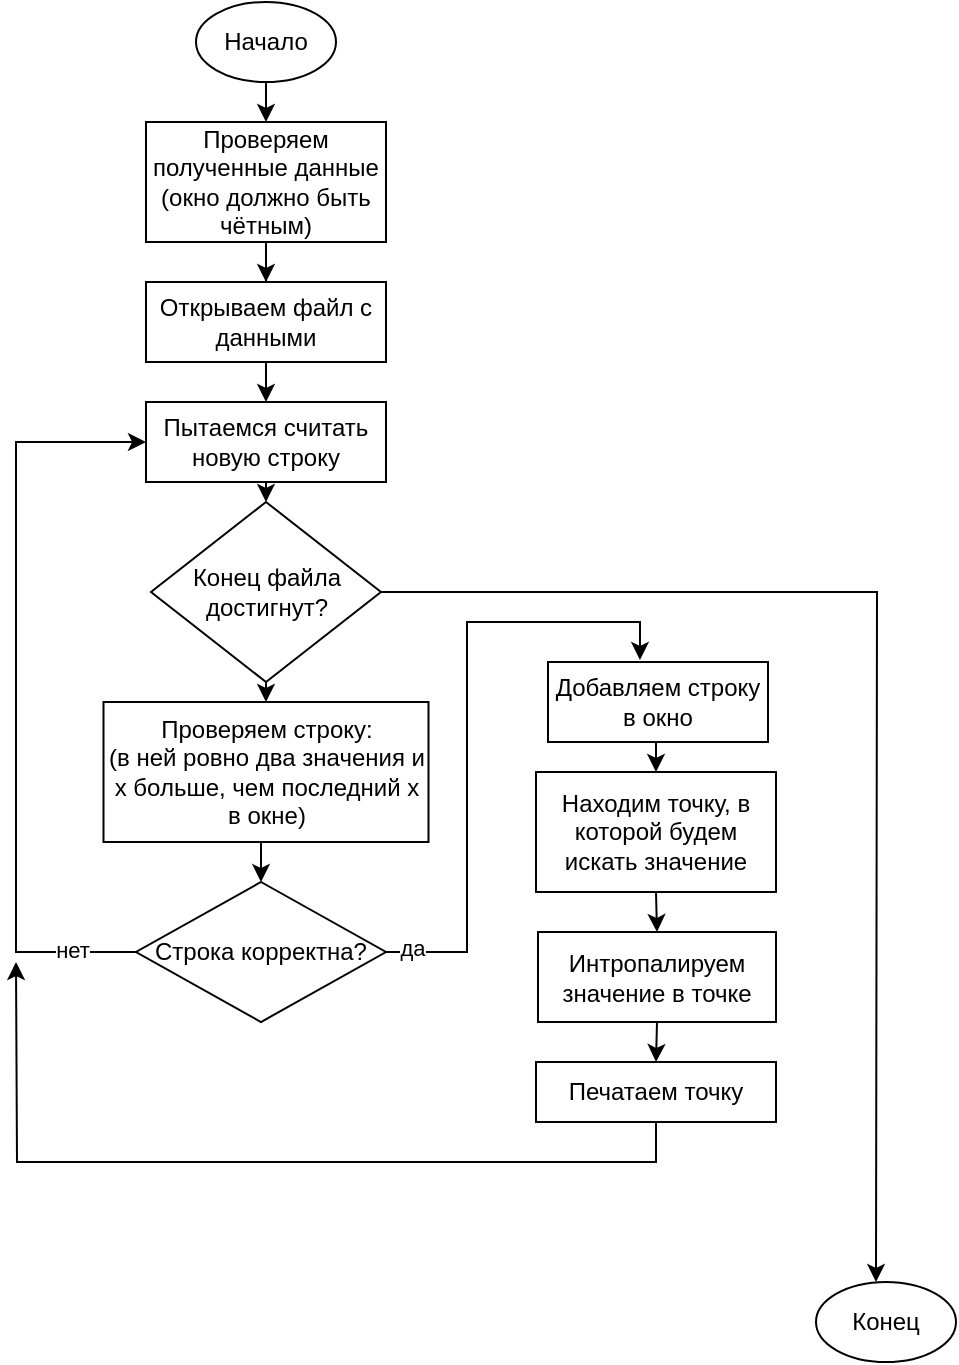 <mxfile version="23.1.1" type="device">
  <diagram name="Страница — 1" id="q9Jq04ZlBXQn16gO5zTI">
    <mxGraphModel dx="1386" dy="807" grid="1" gridSize="10" guides="1" tooltips="1" connect="1" arrows="1" fold="1" page="1" pageScale="1" pageWidth="827" pageHeight="1169" math="0" shadow="0">
      <root>
        <mxCell id="0" />
        <mxCell id="1" parent="0" />
        <mxCell id="cns4iKULPy71R7wLpLsw-28" style="edgeStyle=orthogonalEdgeStyle;rounded=0;orthogonalLoop=1;jettySize=auto;html=1;exitX=0.5;exitY=1;exitDx=0;exitDy=0;entryX=0.5;entryY=0;entryDx=0;entryDy=0;" edge="1" parent="1" source="cns4iKULPy71R7wLpLsw-1" target="cns4iKULPy71R7wLpLsw-2">
          <mxGeometry relative="1" as="geometry" />
        </mxCell>
        <mxCell id="cns4iKULPy71R7wLpLsw-1" value="Начало" style="ellipse;whiteSpace=wrap;html=1;" vertex="1" parent="1">
          <mxGeometry x="320" y="20" width="70" height="40" as="geometry" />
        </mxCell>
        <mxCell id="cns4iKULPy71R7wLpLsw-23" style="edgeStyle=orthogonalEdgeStyle;rounded=0;orthogonalLoop=1;jettySize=auto;html=1;exitX=0.5;exitY=1;exitDx=0;exitDy=0;" edge="1" parent="1" source="cns4iKULPy71R7wLpLsw-2" target="cns4iKULPy71R7wLpLsw-3">
          <mxGeometry relative="1" as="geometry" />
        </mxCell>
        <mxCell id="cns4iKULPy71R7wLpLsw-2" value="Проверяем полученные данные&lt;br&gt;(окно должно быть чётным)" style="rounded=0;whiteSpace=wrap;html=1;" vertex="1" parent="1">
          <mxGeometry x="295" y="80" width="120" height="60" as="geometry" />
        </mxCell>
        <mxCell id="cns4iKULPy71R7wLpLsw-24" style="edgeStyle=orthogonalEdgeStyle;rounded=0;orthogonalLoop=1;jettySize=auto;html=1;exitX=0.5;exitY=1;exitDx=0;exitDy=0;entryX=0.5;entryY=0;entryDx=0;entryDy=0;" edge="1" parent="1" source="cns4iKULPy71R7wLpLsw-3" target="cns4iKULPy71R7wLpLsw-4">
          <mxGeometry relative="1" as="geometry" />
        </mxCell>
        <mxCell id="cns4iKULPy71R7wLpLsw-3" value="Открываем файл с данными" style="rounded=0;whiteSpace=wrap;html=1;" vertex="1" parent="1">
          <mxGeometry x="295" y="160" width="120" height="40" as="geometry" />
        </mxCell>
        <mxCell id="cns4iKULPy71R7wLpLsw-25" style="edgeStyle=orthogonalEdgeStyle;rounded=0;orthogonalLoop=1;jettySize=auto;html=1;exitX=0.5;exitY=1;exitDx=0;exitDy=0;entryX=0.5;entryY=0;entryDx=0;entryDy=0;" edge="1" parent="1" source="cns4iKULPy71R7wLpLsw-4" target="cns4iKULPy71R7wLpLsw-5">
          <mxGeometry relative="1" as="geometry" />
        </mxCell>
        <mxCell id="cns4iKULPy71R7wLpLsw-4" value="Пытаемся считать новую строку" style="rounded=0;whiteSpace=wrap;html=1;" vertex="1" parent="1">
          <mxGeometry x="295" y="220" width="120" height="40" as="geometry" />
        </mxCell>
        <mxCell id="cns4iKULPy71R7wLpLsw-26" style="edgeStyle=orthogonalEdgeStyle;rounded=0;orthogonalLoop=1;jettySize=auto;html=1;exitX=0.5;exitY=1;exitDx=0;exitDy=0;entryX=0.5;entryY=0;entryDx=0;entryDy=0;" edge="1" parent="1" source="cns4iKULPy71R7wLpLsw-5" target="cns4iKULPy71R7wLpLsw-8">
          <mxGeometry relative="1" as="geometry" />
        </mxCell>
        <mxCell id="cns4iKULPy71R7wLpLsw-30" style="edgeStyle=orthogonalEdgeStyle;rounded=0;orthogonalLoop=1;jettySize=auto;html=1;exitX=1;exitY=0.5;exitDx=0;exitDy=0;" edge="1" parent="1" source="cns4iKULPy71R7wLpLsw-5">
          <mxGeometry relative="1" as="geometry">
            <mxPoint x="660" y="660" as="targetPoint" />
          </mxGeometry>
        </mxCell>
        <mxCell id="cns4iKULPy71R7wLpLsw-5" value="Конец файла достигнут?" style="rhombus;whiteSpace=wrap;html=1;" vertex="1" parent="1">
          <mxGeometry x="297.5" y="270" width="115" height="90" as="geometry" />
        </mxCell>
        <mxCell id="cns4iKULPy71R7wLpLsw-27" style="edgeStyle=orthogonalEdgeStyle;rounded=0;orthogonalLoop=1;jettySize=auto;html=1;exitX=0.5;exitY=1;exitDx=0;exitDy=0;entryX=0.5;entryY=0;entryDx=0;entryDy=0;" edge="1" parent="1" source="cns4iKULPy71R7wLpLsw-8" target="cns4iKULPy71R7wLpLsw-9">
          <mxGeometry relative="1" as="geometry" />
        </mxCell>
        <mxCell id="cns4iKULPy71R7wLpLsw-8" value="Проверяем строку:&lt;br&gt;(в ней ровно два значения и х больше, чем последний х в окне)" style="rounded=0;whiteSpace=wrap;html=1;" vertex="1" parent="1">
          <mxGeometry x="273.75" y="370" width="162.5" height="70" as="geometry" />
        </mxCell>
        <mxCell id="cns4iKULPy71R7wLpLsw-10" style="edgeStyle=orthogonalEdgeStyle;rounded=0;orthogonalLoop=1;jettySize=auto;html=1;exitX=0;exitY=0.5;exitDx=0;exitDy=0;entryX=0;entryY=0.5;entryDx=0;entryDy=0;" edge="1" parent="1" source="cns4iKULPy71R7wLpLsw-9" target="cns4iKULPy71R7wLpLsw-4">
          <mxGeometry relative="1" as="geometry">
            <Array as="points">
              <mxPoint x="230" y="495" />
              <mxPoint x="230" y="240" />
            </Array>
          </mxGeometry>
        </mxCell>
        <mxCell id="cns4iKULPy71R7wLpLsw-11" value="нет" style="edgeLabel;html=1;align=center;verticalAlign=middle;resizable=0;points=[];" vertex="1" connectable="0" parent="cns4iKULPy71R7wLpLsw-10">
          <mxGeometry x="-0.832" y="-1" relative="1" as="geometry">
            <mxPoint as="offset" />
          </mxGeometry>
        </mxCell>
        <mxCell id="cns4iKULPy71R7wLpLsw-9" value="Строка корректна?" style="rhombus;whiteSpace=wrap;html=1;" vertex="1" parent="1">
          <mxGeometry x="290" y="460" width="125" height="70" as="geometry" />
        </mxCell>
        <mxCell id="cns4iKULPy71R7wLpLsw-20" style="edgeStyle=orthogonalEdgeStyle;rounded=0;orthogonalLoop=1;jettySize=auto;html=1;exitX=0.5;exitY=1;exitDx=0;exitDy=0;entryX=0.5;entryY=0;entryDx=0;entryDy=0;" edge="1" parent="1" source="cns4iKULPy71R7wLpLsw-15" target="cns4iKULPy71R7wLpLsw-16">
          <mxGeometry relative="1" as="geometry" />
        </mxCell>
        <mxCell id="cns4iKULPy71R7wLpLsw-15" value="Добавляем строку в окно" style="rounded=0;whiteSpace=wrap;html=1;" vertex="1" parent="1">
          <mxGeometry x="496" y="350" width="110" height="40" as="geometry" />
        </mxCell>
        <mxCell id="cns4iKULPy71R7wLpLsw-21" style="edgeStyle=orthogonalEdgeStyle;rounded=0;orthogonalLoop=1;jettySize=auto;html=1;exitX=0.5;exitY=1;exitDx=0;exitDy=0;entryX=0.5;entryY=0;entryDx=0;entryDy=0;" edge="1" parent="1" source="cns4iKULPy71R7wLpLsw-16" target="cns4iKULPy71R7wLpLsw-17">
          <mxGeometry relative="1" as="geometry" />
        </mxCell>
        <mxCell id="cns4iKULPy71R7wLpLsw-16" value="Находим точку, в которой будем искать значение" style="rounded=0;whiteSpace=wrap;html=1;" vertex="1" parent="1">
          <mxGeometry x="490" y="405" width="120" height="60" as="geometry" />
        </mxCell>
        <mxCell id="cns4iKULPy71R7wLpLsw-22" style="edgeStyle=orthogonalEdgeStyle;rounded=0;orthogonalLoop=1;jettySize=auto;html=1;exitX=0.5;exitY=1;exitDx=0;exitDy=0;entryX=0.5;entryY=0;entryDx=0;entryDy=0;" edge="1" parent="1" source="cns4iKULPy71R7wLpLsw-17" target="cns4iKULPy71R7wLpLsw-18">
          <mxGeometry relative="1" as="geometry" />
        </mxCell>
        <mxCell id="cns4iKULPy71R7wLpLsw-17" value="Интропалируем значение в точке" style="rounded=0;whiteSpace=wrap;html=1;" vertex="1" parent="1">
          <mxGeometry x="491" y="485" width="119" height="45" as="geometry" />
        </mxCell>
        <mxCell id="cns4iKULPy71R7wLpLsw-29" style="edgeStyle=orthogonalEdgeStyle;rounded=0;orthogonalLoop=1;jettySize=auto;html=1;exitX=0.5;exitY=1;exitDx=0;exitDy=0;" edge="1" parent="1" source="cns4iKULPy71R7wLpLsw-18">
          <mxGeometry relative="1" as="geometry">
            <mxPoint x="230" y="500" as="targetPoint" />
          </mxGeometry>
        </mxCell>
        <mxCell id="cns4iKULPy71R7wLpLsw-18" value="Печатаем точку" style="rounded=0;whiteSpace=wrap;html=1;" vertex="1" parent="1">
          <mxGeometry x="490" y="550" width="120" height="30" as="geometry" />
        </mxCell>
        <mxCell id="cns4iKULPy71R7wLpLsw-19" style="edgeStyle=orthogonalEdgeStyle;rounded=0;orthogonalLoop=1;jettySize=auto;html=1;exitX=1;exitY=0.5;exitDx=0;exitDy=0;entryX=0.418;entryY=-0.025;entryDx=0;entryDy=0;entryPerimeter=0;" edge="1" parent="1" source="cns4iKULPy71R7wLpLsw-9" target="cns4iKULPy71R7wLpLsw-15">
          <mxGeometry relative="1" as="geometry" />
        </mxCell>
        <mxCell id="cns4iKULPy71R7wLpLsw-31" value="да" style="edgeLabel;html=1;align=center;verticalAlign=middle;resizable=0;points=[];" vertex="1" connectable="0" parent="cns4iKULPy71R7wLpLsw-19">
          <mxGeometry x="-0.916" y="2" relative="1" as="geometry">
            <mxPoint as="offset" />
          </mxGeometry>
        </mxCell>
        <mxCell id="cns4iKULPy71R7wLpLsw-32" value="Конец" style="ellipse;whiteSpace=wrap;html=1;" vertex="1" parent="1">
          <mxGeometry x="630" y="660" width="70" height="40" as="geometry" />
        </mxCell>
      </root>
    </mxGraphModel>
  </diagram>
</mxfile>
